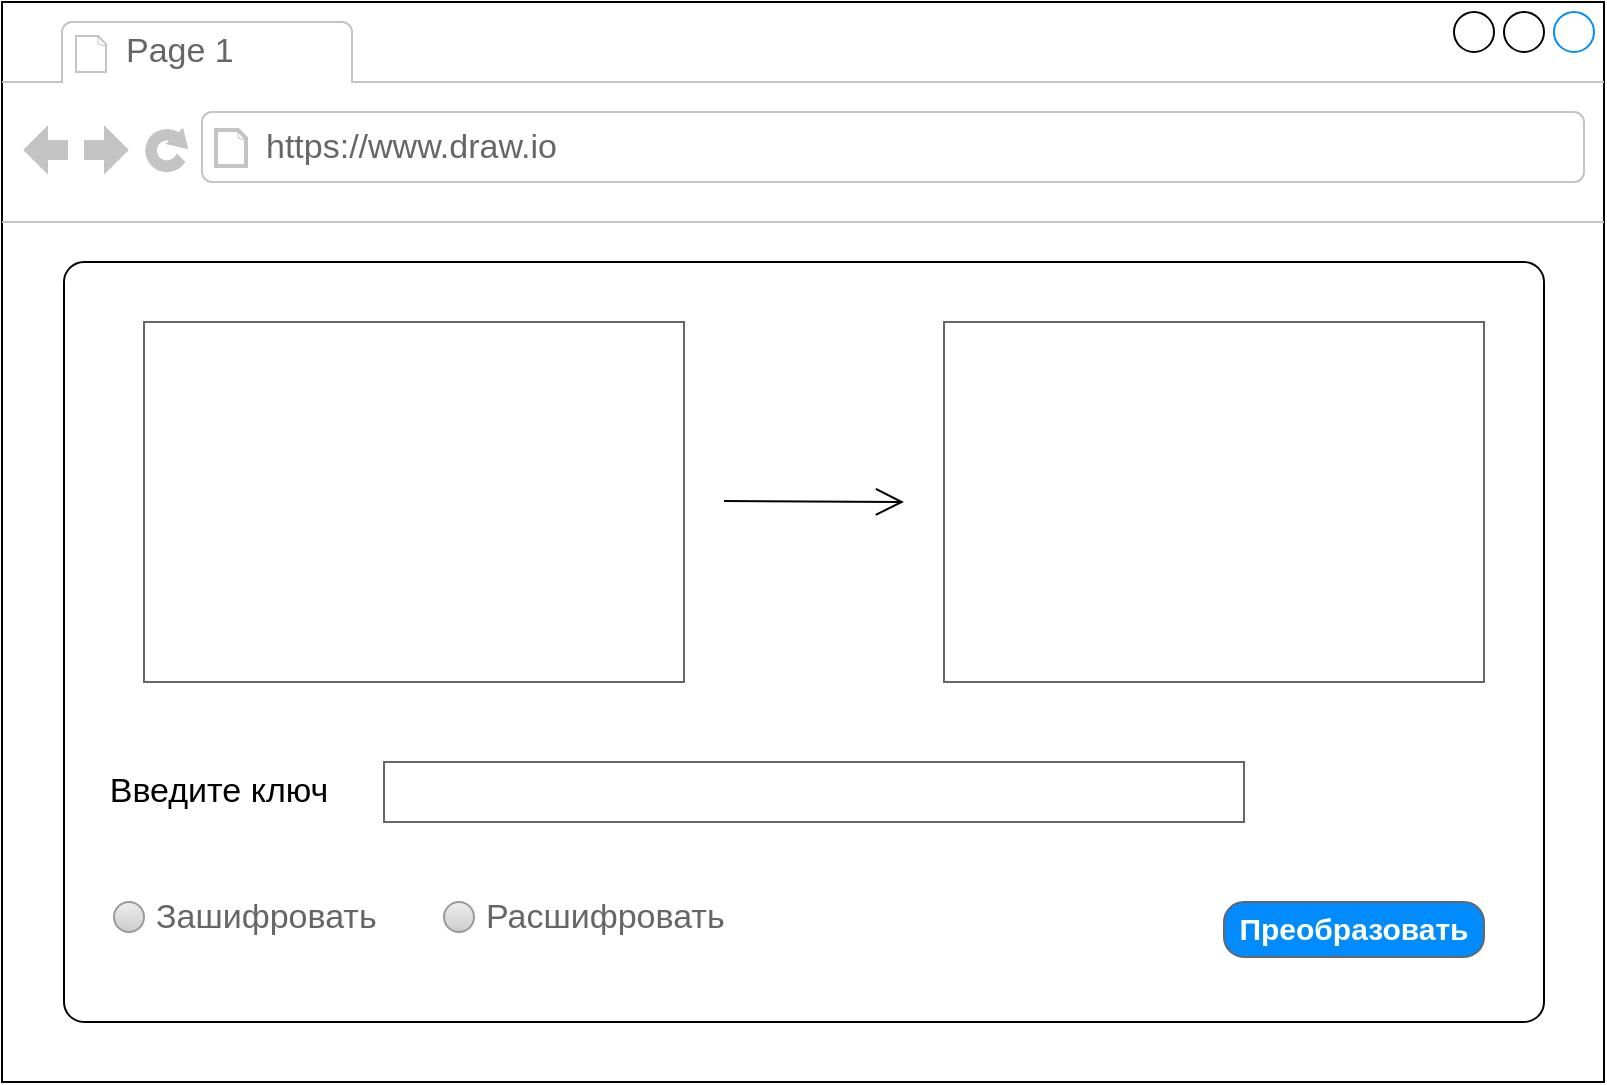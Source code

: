 <mxfile version="14.4.3" type="github">
  <diagram id="oPz1rC21Pdz7JXNOBv5h" name="Page-1">
    <mxGraphModel dx="998" dy="548" grid="1" gridSize="10" guides="1" tooltips="1" connect="1" arrows="1" fold="1" page="1" pageScale="1" pageWidth="827" pageHeight="1169" math="0" shadow="0">
      <root>
        <mxCell id="0" />
        <mxCell id="1" parent="0" />
        <mxCell id="_7aLPu9ptkFJ5N0X6K_4-12" value="" style="strokeWidth=1;shadow=0;dashed=0;align=center;html=1;shape=mxgraph.mockup.containers.browserWindow;rSize=0;strokeColor2=#008cff;strokeColor3=#c4c4c4;mainText=,;recursiveResize=0;" vertex="1" parent="1">
          <mxGeometry x="19" y="20" width="801" height="540" as="geometry" />
        </mxCell>
        <mxCell id="_7aLPu9ptkFJ5N0X6K_4-13" value="Page 1" style="strokeWidth=1;shadow=0;dashed=0;align=center;html=1;shape=mxgraph.mockup.containers.anchor;fontSize=17;fontColor=#666666;align=left;" vertex="1" parent="_7aLPu9ptkFJ5N0X6K_4-12">
          <mxGeometry x="60" y="12" width="110" height="26" as="geometry" />
        </mxCell>
        <mxCell id="_7aLPu9ptkFJ5N0X6K_4-14" value="https://www.draw.io" style="strokeWidth=1;shadow=0;dashed=0;align=center;html=1;shape=mxgraph.mockup.containers.anchor;rSize=0;fontSize=17;fontColor=#666666;align=left;" vertex="1" parent="_7aLPu9ptkFJ5N0X6K_4-12">
          <mxGeometry x="130" y="60" width="250" height="26" as="geometry" />
        </mxCell>
        <mxCell id="_7aLPu9ptkFJ5N0X6K_4-15" value="" style="shape=mxgraph.mockup.containers.marginRect;rectMarginTop=10;strokeWidth=1;dashed=0;rounded=1;arcSize=5;recursiveResize=0;" vertex="1" parent="1">
          <mxGeometry x="50" y="140" width="740" height="390" as="geometry" />
        </mxCell>
        <mxCell id="_7aLPu9ptkFJ5N0X6K_4-2" value="" style="strokeWidth=1;shadow=0;dashed=0;align=center;html=1;shape=mxgraph.mockup.text.textBox;fontColor=#666666;align=left;fontSize=17;spacingLeft=4;spacingTop=-3;strokeColor=#666666;mainText=" vertex="1" parent="1">
          <mxGeometry x="90" y="180" width="270" height="180" as="geometry" />
        </mxCell>
        <mxCell id="_7aLPu9ptkFJ5N0X6K_4-3" value="" style="strokeWidth=1;shadow=0;dashed=0;align=center;html=1;shape=mxgraph.mockup.text.textBox;fontColor=#666666;align=left;fontSize=17;spacingLeft=4;spacingTop=-3;strokeColor=#666666;mainText=" vertex="1" parent="1">
          <mxGeometry x="490" y="180" width="270" height="180" as="geometry" />
        </mxCell>
        <mxCell id="_7aLPu9ptkFJ5N0X6K_4-4" value="Расшифровать" style="shape=ellipse;fillColor=#eeeeee;strokeColor=#999999;gradientColor=#cccccc;html=1;align=left;spacingLeft=4;fontSize=17;fontColor=#666666;labelPosition=right;shadow=0;" vertex="1" parent="1">
          <mxGeometry x="240" y="470" width="15" height="15" as="geometry" />
        </mxCell>
        <mxCell id="_7aLPu9ptkFJ5N0X6K_4-5" value="Зашифровать" style="shape=ellipse;fillColor=#eeeeee;strokeColor=#999999;gradientColor=#cccccc;html=1;align=left;spacingLeft=4;fontSize=17;fontColor=#666666;labelPosition=right;shadow=0;" vertex="1" parent="1">
          <mxGeometry x="75" y="470" width="15" height="15" as="geometry" />
        </mxCell>
        <mxCell id="_7aLPu9ptkFJ5N0X6K_4-6" value="" style="strokeWidth=1;shadow=0;dashed=0;align=center;html=1;shape=mxgraph.mockup.text.textBox;fontColor=#666666;align=left;fontSize=17;spacingLeft=4;spacingTop=-3;strokeColor=#666666;mainText=" vertex="1" parent="1">
          <mxGeometry x="210" y="400" width="430" height="30" as="geometry" />
        </mxCell>
        <mxCell id="_7aLPu9ptkFJ5N0X6K_4-7" value="&lt;font style=&quot;font-size: 15px&quot;&gt;Преобразовать&lt;/font&gt;" style="strokeWidth=1;shadow=0;dashed=0;align=center;html=1;shape=mxgraph.mockup.buttons.button;strokeColor=#666666;fontColor=#ffffff;mainText=;buttonStyle=round;fontSize=17;fontStyle=1;fillColor=#008cff;whiteSpace=wrap;" vertex="1" parent="1">
          <mxGeometry x="630" y="470" width="130" height="27.5" as="geometry" />
        </mxCell>
        <mxCell id="_7aLPu9ptkFJ5N0X6K_4-8" value="" style="endArrow=open;endFill=1;endSize=12;html=1;" edge="1" parent="1">
          <mxGeometry width="160" relative="1" as="geometry">
            <mxPoint x="380" y="269.5" as="sourcePoint" />
            <mxPoint x="470" y="270" as="targetPoint" />
            <Array as="points">
              <mxPoint x="470" y="270" />
            </Array>
          </mxGeometry>
        </mxCell>
        <mxCell id="_7aLPu9ptkFJ5N0X6K_4-9" value="&lt;font style=&quot;font-size: 17px&quot;&gt;Введите ключ&lt;/font&gt;" style="text;html=1;strokeColor=none;fillColor=none;align=center;verticalAlign=middle;whiteSpace=wrap;rounded=0;" vertex="1" parent="1">
          <mxGeometry x="70" y="405" width="115" height="20" as="geometry" />
        </mxCell>
      </root>
    </mxGraphModel>
  </diagram>
</mxfile>
